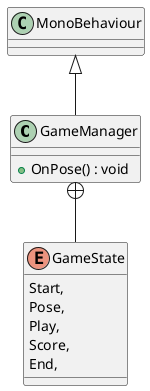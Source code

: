 @startuml
class GameManager {
    + OnPose() : void
}
enum GameState {
    Start,
    Pose,
    Play,
    Score,
    End,
}
MonoBehaviour <|-- GameManager
GameManager +-- GameState
@enduml

